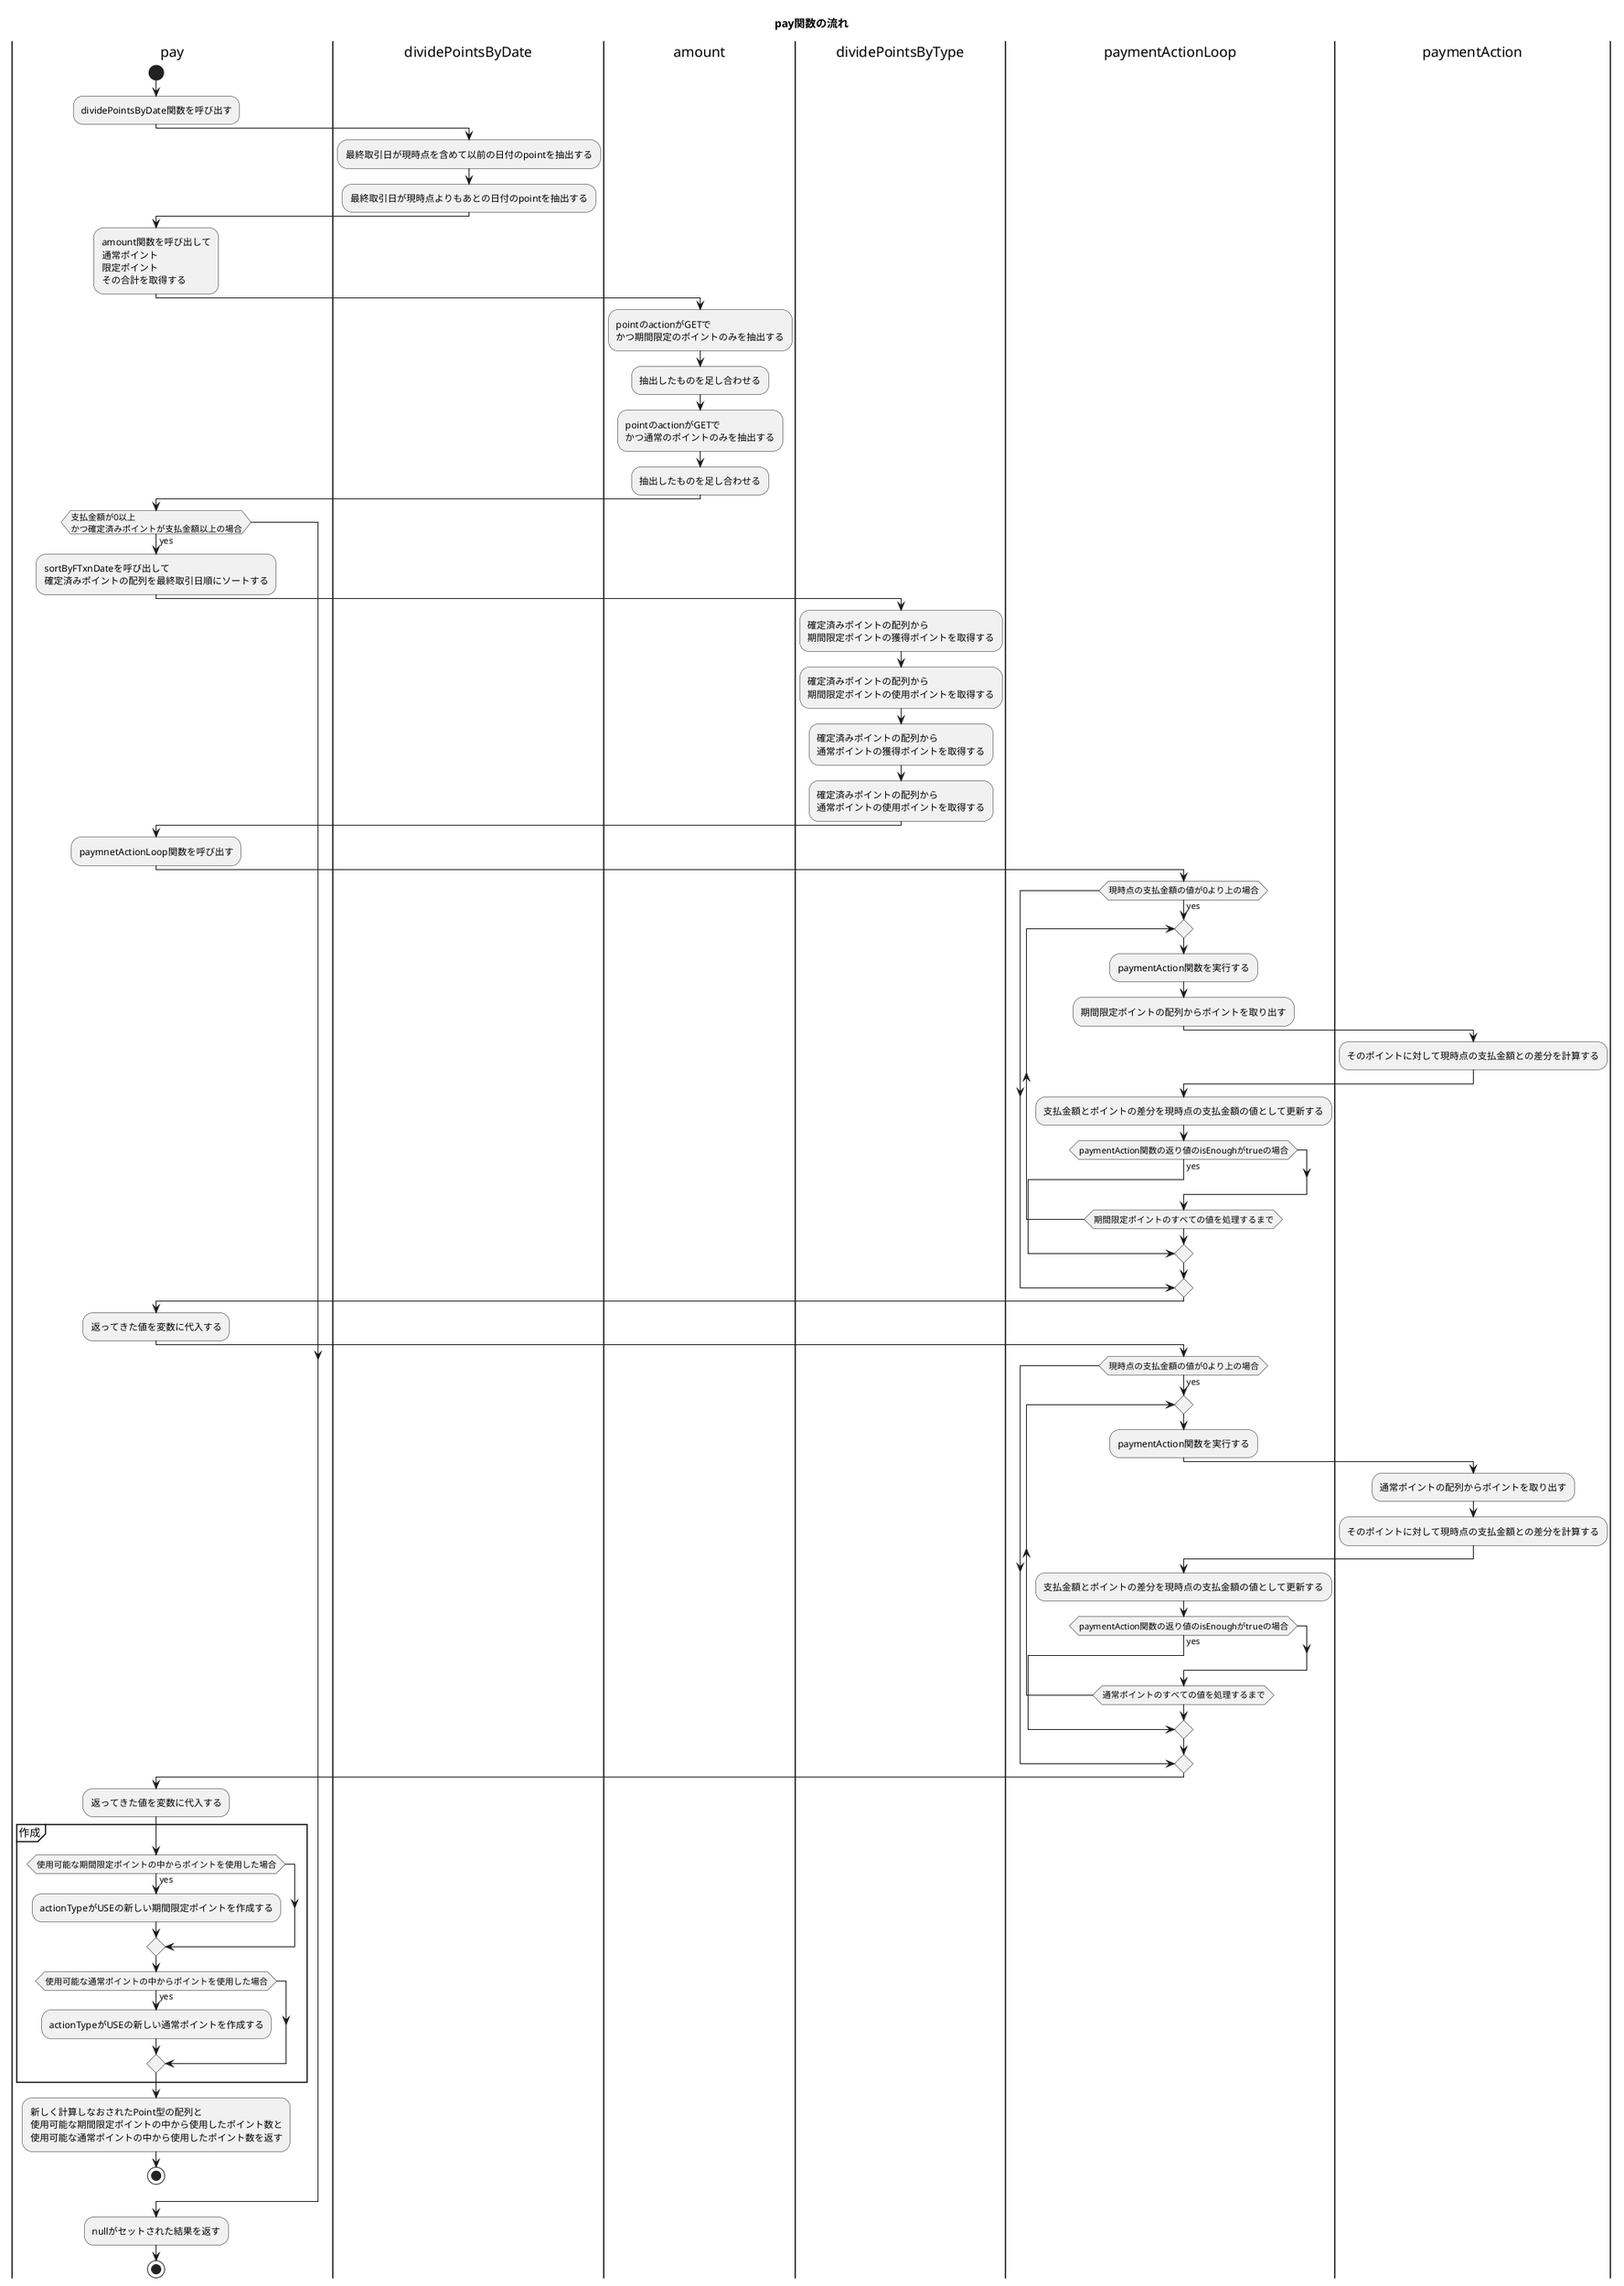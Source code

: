 @startuml

title "pay関数の流れ"

|pay|

start

:dividePointsByDate関数を呼び出す;

|dividePointsByDate|
:最終取引日が現時点を含めて以前の日付のpointを抽出する;

:最終取引日が現時点よりもあとの日付のpointを抽出する;

|pay|
:amount関数を呼び出して\n通常ポイント\n限定ポイント\nその合計を取得する;

|amount|

:pointのactionがGETで\nかつ期間限定のポイントのみを抽出する;
:抽出したものを足し合わせる;
:pointのactionがGETで\nかつ通常のポイントのみを抽出する;
:抽出したものを足し合わせる;

|pay|

if (支払金額が0以上\nかつ確定済みポイントが支払金額以上の場合) then (yes)
  :sortByFTxnDateを呼び出して\n確定済みポイントの配列を最終取引日順にソートする;
  |dividePointsByType|
  :確定済みポイントの配列から\n期間限定ポイントの獲得ポイントを取得する;
  :確定済みポイントの配列から\n期間限定ポイントの使用ポイントを取得する;
  :確定済みポイントの配列から\n通常ポイントの獲得ポイントを取得する;
  :確定済みポイントの配列から\n通常ポイントの使用ポイントを取得する;
  |pay|
  :paymnetActionLoop関数を呼び出す;
  |paymentActionLoop|
  if (現時点の支払金額の値が0より上の場合) then (yes)
    repeat
      :paymentAction関数を実行する;
      :期間限定ポイントの配列からポイントを取り出す;
      |paymentAction|
        :そのポイントに対して現時点の支払金額との差分を計算する;
      |paymentActionLoop|
      :支払金額とポイントの差分を現時点の支払金額の値として更新する;
      if (paymentAction関数の返り値のisEnoughがtrueの場合) then (yes)
        break;
      endif
    repeat while(期間限定ポイントのすべての値を処理するまで) 
  endif
  |pay|
  :返ってきた値を変数に代入する;
  |paymentActionLoop|
  if (現時点の支払金額の値が0より上の場合) then (yes)
    repeat
      :paymentAction関数を実行する;
      |paymentAction|
        :通常ポイントの配列からポイントを取り出す;
        :そのポイントに対して現時点の支払金額との差分を計算する;
      |paymentActionLoop|
      :支払金額とポイントの差分を現時点の支払金額の値として更新する;
      if (paymentAction関数の返り値のisEnoughがtrueの場合) then (yes)
        break;
      endif
    repeat while(通常ポイントのすべての値を処理するまで) 
  endif
  |pay|
  :返ってきた値を変数に代入する;
  partition 作成 {
    if (使用可能な期間限定ポイントの中からポイントを使用した場合) then (yes)
      :actionTypeがUSEの新しい期間限定ポイントを作成する;
    endif
    if (使用可能な通常ポイントの中からポイントを使用した場合) then (yes)
      :actionTypeがUSEの新しい通常ポイントを作成する;
    endif
  }
  :新しく計算しなおされたPoint型の配列と\n使用可能な期間限定ポイントの中から使用したポイント数と\n使用可能な通常ポイントの中から使用したポイント数を返す;
  stop
endif

:nullがセットされた結果を返す;

stop

@enduml